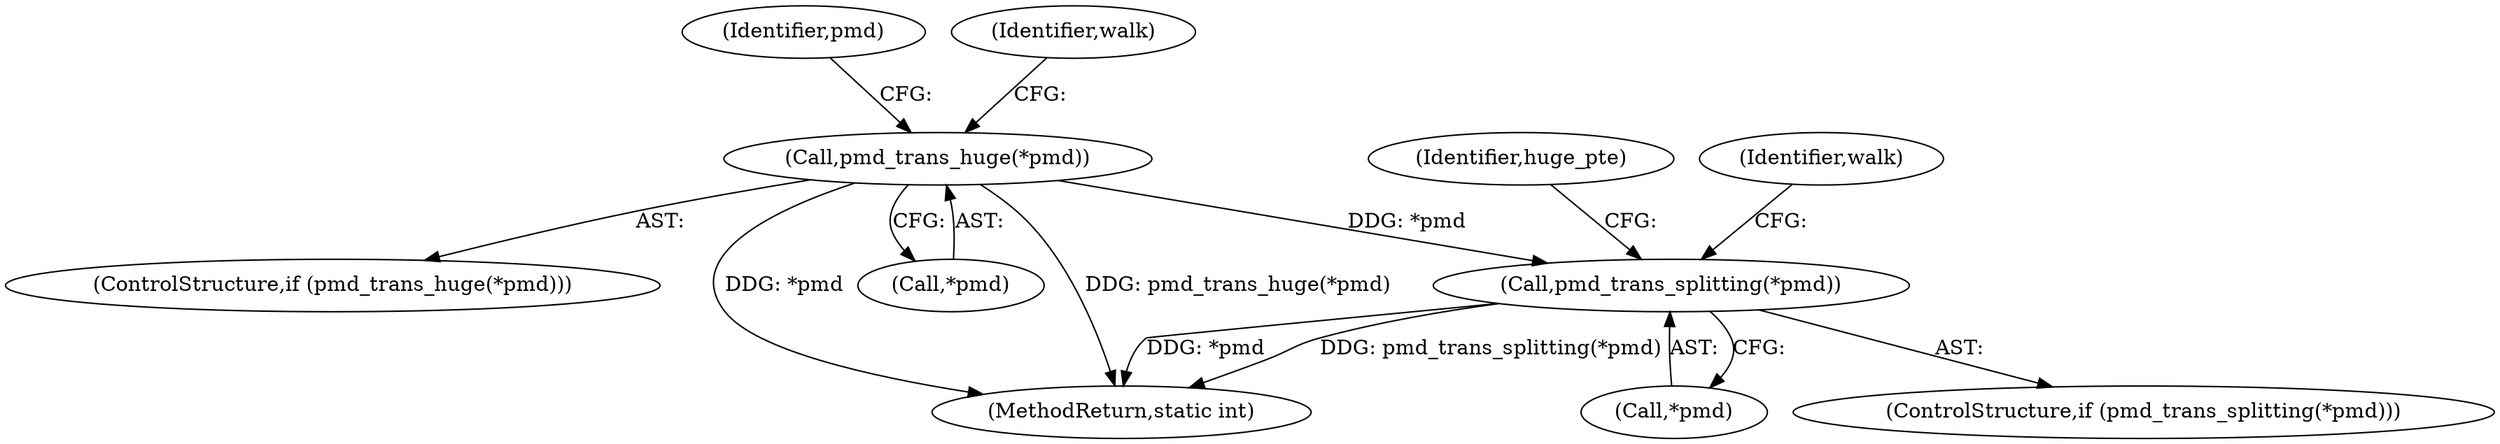 digraph "0_linux_4a1d704194a441bf83c636004a479e01360ec850_1@pointer" {
"1000123" [label="(Call,pmd_trans_huge(*pmd))"];
"1000128" [label="(Call,pmd_trans_splitting(*pmd))"];
"1000150" [label="(Identifier,huge_pte)"];
"1000123" [label="(Call,pmd_trans_huge(*pmd))"];
"1000130" [label="(Identifier,pmd)"];
"1000136" [label="(Identifier,walk)"];
"1000189" [label="(Identifier,walk)"];
"1000124" [label="(Call,*pmd)"];
"1000128" [label="(Call,pmd_trans_splitting(*pmd))"];
"1000122" [label="(ControlStructure,if (pmd_trans_huge(*pmd)))"];
"1000129" [label="(Call,*pmd)"];
"1000247" [label="(MethodReturn,static int)"];
"1000127" [label="(ControlStructure,if (pmd_trans_splitting(*pmd)))"];
"1000123" -> "1000122"  [label="AST: "];
"1000123" -> "1000124"  [label="CFG: "];
"1000124" -> "1000123"  [label="AST: "];
"1000130" -> "1000123"  [label="CFG: "];
"1000189" -> "1000123"  [label="CFG: "];
"1000123" -> "1000247"  [label="DDG: pmd_trans_huge(*pmd)"];
"1000123" -> "1000247"  [label="DDG: *pmd"];
"1000123" -> "1000128"  [label="DDG: *pmd"];
"1000128" -> "1000127"  [label="AST: "];
"1000128" -> "1000129"  [label="CFG: "];
"1000129" -> "1000128"  [label="AST: "];
"1000136" -> "1000128"  [label="CFG: "];
"1000150" -> "1000128"  [label="CFG: "];
"1000128" -> "1000247"  [label="DDG: *pmd"];
"1000128" -> "1000247"  [label="DDG: pmd_trans_splitting(*pmd)"];
}
